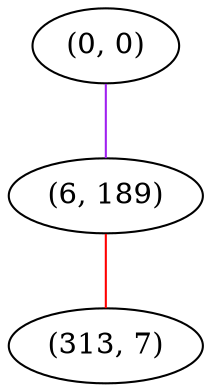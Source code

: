 graph "" {
"(0, 0)";
"(6, 189)";
"(313, 7)";
"(0, 0)" -- "(6, 189)"  [color=purple, key=0, weight=4];
"(6, 189)" -- "(313, 7)"  [color=red, key=0, weight=1];
}
